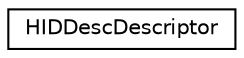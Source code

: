 digraph "Graphical Class Hierarchy"
{
  edge [fontname="Helvetica",fontsize="10",labelfontname="Helvetica",labelfontsize="10"];
  node [fontname="Helvetica",fontsize="10",shape=record];
  rankdir="LR";
  Node1 [label="HIDDescDescriptor",height=0.2,width=0.4,color="black", fillcolor="white", style="filled",URL="$d9/de6/structHIDDescDescriptor.html"];
}
